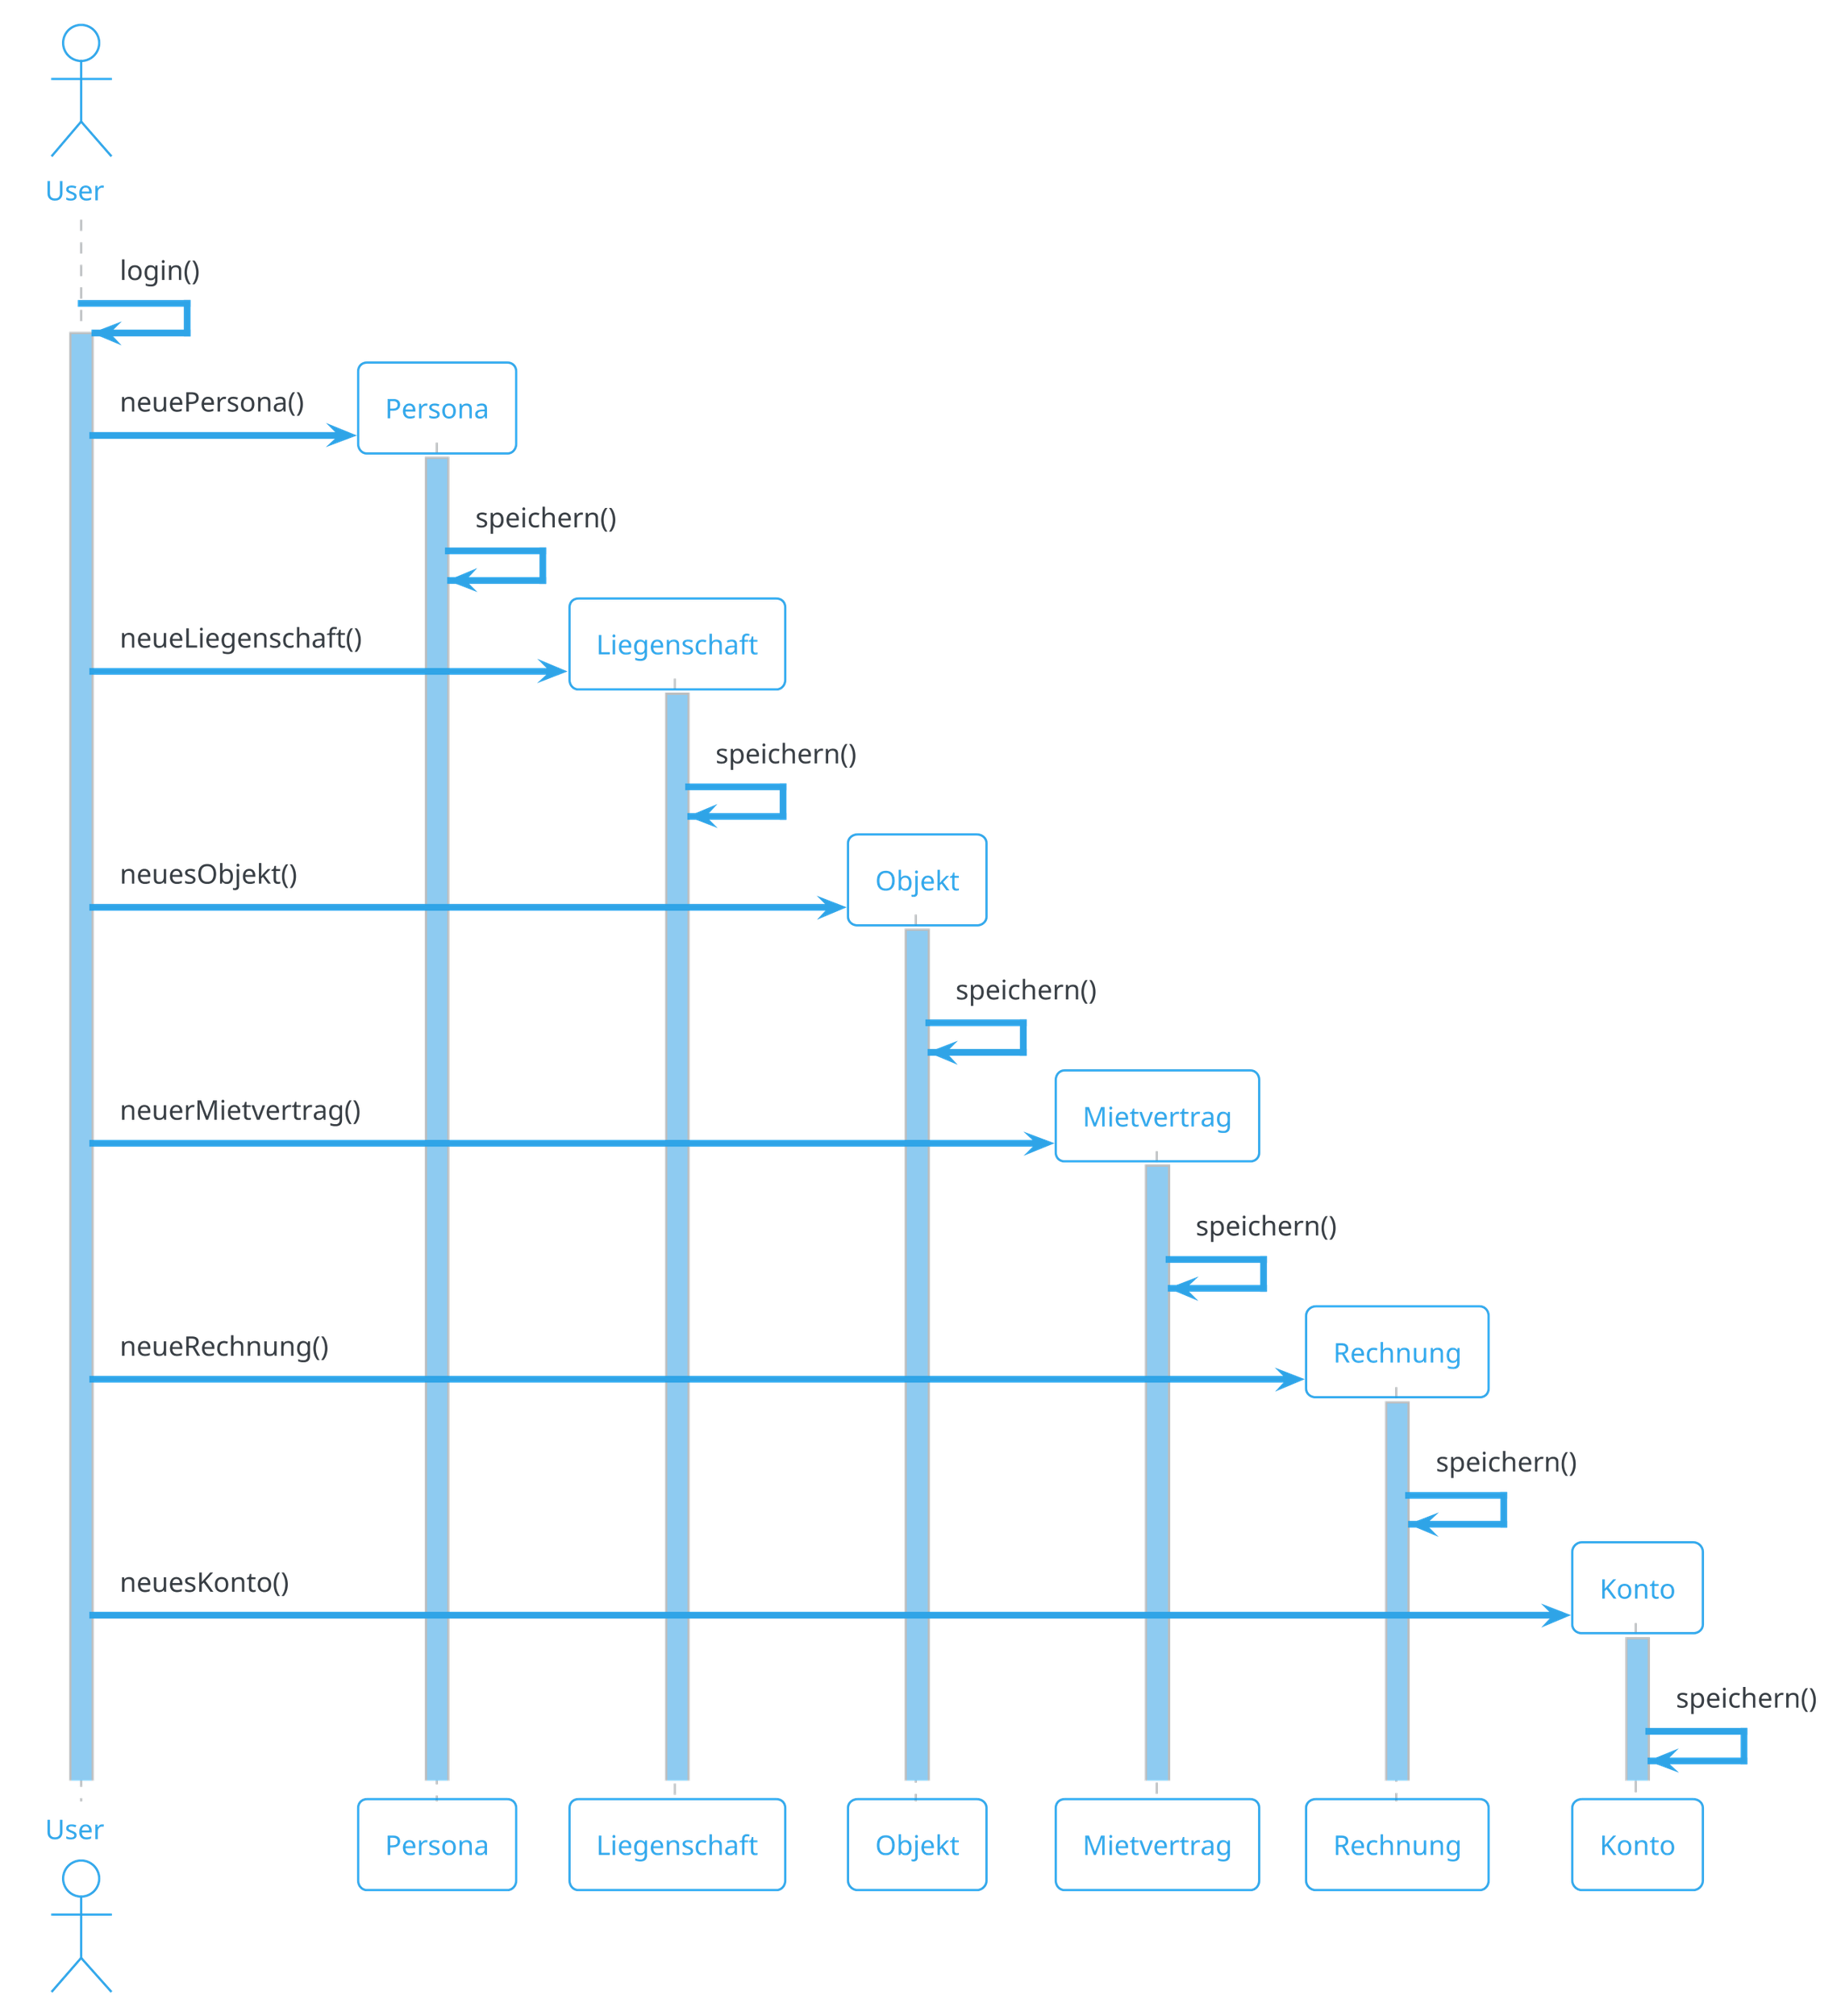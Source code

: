 @startuml sequenzdiagram
!theme cerulean-outline
skinparam ParticipantPadding 2

skinparam dpi 300

actor User
User -> User ++ #8ECBF1: login()
create Persona
User -> Persona ++ #8ECBF1: neuePersona()
Persona->Persona : speichern()
create Liegenschaft
User -> Liegenschaft ++ #8ECBF1: neueLiegenschaft()
Liegenschaft->Liegenschaft : speichern()
create Objekt
User -> Objekt ++ #8ECBF1: neuesObjekt()
Objekt->Objekt : speichern()
create Mietvertrag
User -> Mietvertrag ++#8ECBF1: neuerMietvertrag()
Mietvertrag->Mietvertrag : speichern()
create Rechnung
User -> Rechnung ++#8ECBF1: neueRechnung()
Rechnung->Rechnung : speichern()
create Konto
User->Konto ++#8ECBF1: neuesKonto()
Konto->Konto : speichern()
@enduml

